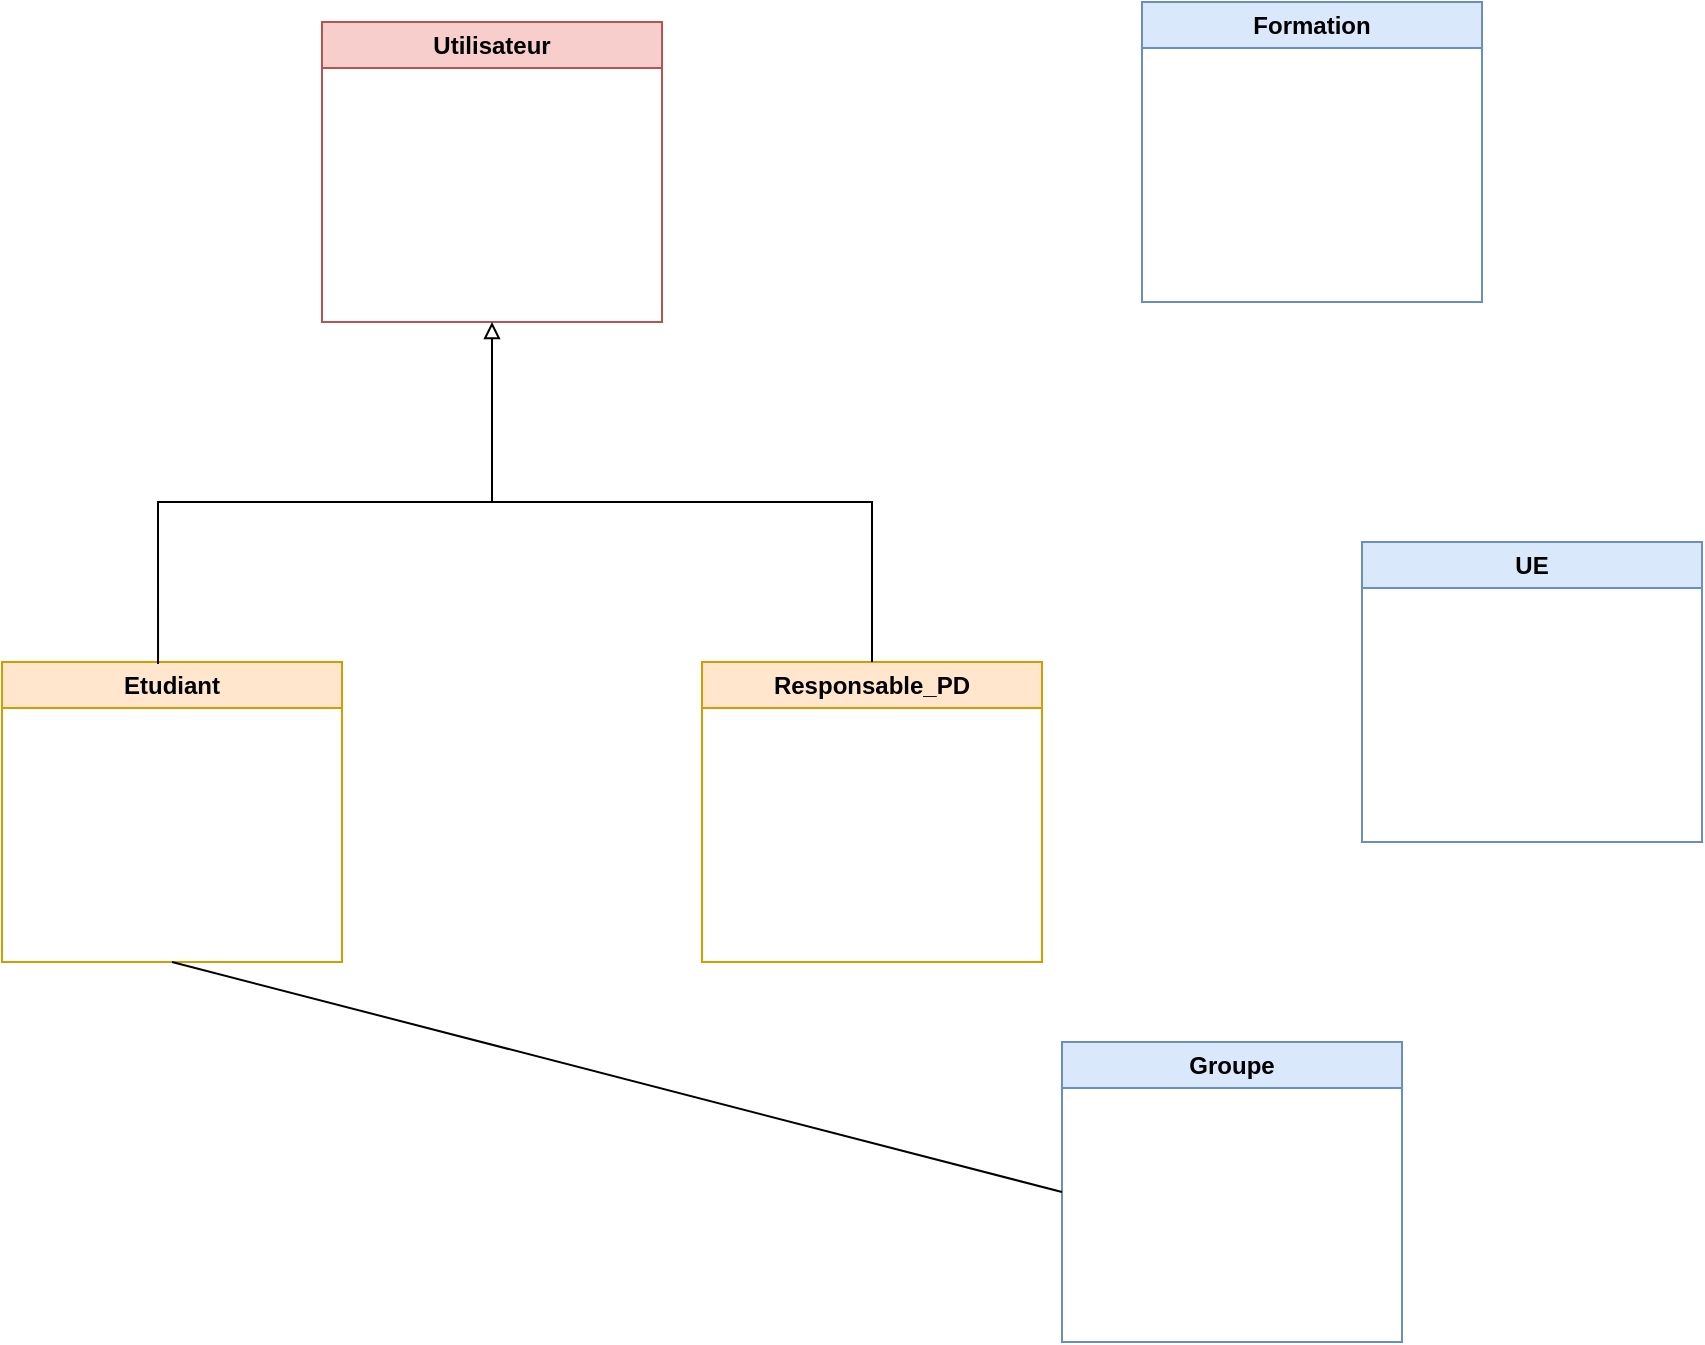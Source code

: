 <mxfile version="26.0.16">
  <diagram name="Page-1" id="4em38-e_oxkpU2NCQ4Re">
    <mxGraphModel dx="1434" dy="790" grid="1" gridSize="10" guides="1" tooltips="1" connect="1" arrows="1" fold="1" page="1" pageScale="1" pageWidth="850" pageHeight="1100" math="0" shadow="0">
      <root>
        <mxCell id="0" />
        <mxCell id="1" parent="0" />
        <mxCell id="30R2aj_f_8e6WxKDv88X-1" value="Utilisateur" style="swimlane;whiteSpace=wrap;html=1;fillColor=#f8cecc;strokeColor=#b85450;" vertex="1" parent="1">
          <mxGeometry x="160" y="120" width="170" height="150" as="geometry" />
        </mxCell>
        <mxCell id="30R2aj_f_8e6WxKDv88X-2" value="Etudiant" style="swimlane;whiteSpace=wrap;html=1;fillColor=#ffe6cc;strokeColor=#d79b00;" vertex="1" parent="1">
          <mxGeometry y="440" width="170" height="150" as="geometry" />
        </mxCell>
        <mxCell id="30R2aj_f_8e6WxKDv88X-3" value="Responsable_PD" style="swimlane;whiteSpace=wrap;html=1;fillColor=#ffe6cc;strokeColor=#d79b00;" vertex="1" parent="1">
          <mxGeometry x="350" y="440" width="170" height="150" as="geometry" />
        </mxCell>
        <mxCell id="30R2aj_f_8e6WxKDv88X-4" value="" style="endArrow=block;html=1;rounded=0;entryX=0.5;entryY=1;entryDx=0;entryDy=0;exitX=0.459;exitY=0.007;exitDx=0;exitDy=0;exitPerimeter=0;endFill=0;" edge="1" parent="1" source="30R2aj_f_8e6WxKDv88X-2" target="30R2aj_f_8e6WxKDv88X-1">
          <mxGeometry width="50" height="50" relative="1" as="geometry">
            <mxPoint x="400" y="440" as="sourcePoint" />
            <mxPoint x="450" y="390" as="targetPoint" />
            <Array as="points">
              <mxPoint x="78" y="360" />
              <mxPoint x="245" y="360" />
            </Array>
          </mxGeometry>
        </mxCell>
        <mxCell id="30R2aj_f_8e6WxKDv88X-6" value="" style="endArrow=none;html=1;rounded=0;entryX=0.5;entryY=0;entryDx=0;entryDy=0;" edge="1" parent="1" target="30R2aj_f_8e6WxKDv88X-3">
          <mxGeometry width="50" height="50" relative="1" as="geometry">
            <mxPoint x="240" y="360" as="sourcePoint" />
            <mxPoint x="450" y="390" as="targetPoint" />
            <Array as="points">
              <mxPoint x="435" y="360" />
            </Array>
          </mxGeometry>
        </mxCell>
        <mxCell id="30R2aj_f_8e6WxKDv88X-7" value="Formation" style="swimlane;whiteSpace=wrap;html=1;fillColor=#dae8fc;strokeColor=#6c8ebf;" vertex="1" parent="1">
          <mxGeometry x="570" y="110" width="170" height="150" as="geometry" />
        </mxCell>
        <mxCell id="30R2aj_f_8e6WxKDv88X-8" value="Groupe" style="swimlane;whiteSpace=wrap;html=1;fillColor=#dae8fc;strokeColor=#6c8ebf;" vertex="1" parent="1">
          <mxGeometry x="530" y="630" width="170" height="150" as="geometry" />
        </mxCell>
        <mxCell id="30R2aj_f_8e6WxKDv88X-9" value="" style="endArrow=none;html=1;rounded=0;exitX=0.5;exitY=1;exitDx=0;exitDy=0;entryX=0;entryY=0.5;entryDx=0;entryDy=0;" edge="1" parent="1" source="30R2aj_f_8e6WxKDv88X-2" target="30R2aj_f_8e6WxKDv88X-8">
          <mxGeometry width="50" height="50" relative="1" as="geometry">
            <mxPoint x="400" y="440" as="sourcePoint" />
            <mxPoint x="450" y="390" as="targetPoint" />
          </mxGeometry>
        </mxCell>
        <mxCell id="30R2aj_f_8e6WxKDv88X-10" value="UE" style="swimlane;whiteSpace=wrap;html=1;fillColor=#dae8fc;strokeColor=#6c8ebf;" vertex="1" parent="1">
          <mxGeometry x="680" y="380" width="170" height="150" as="geometry" />
        </mxCell>
      </root>
    </mxGraphModel>
  </diagram>
</mxfile>
